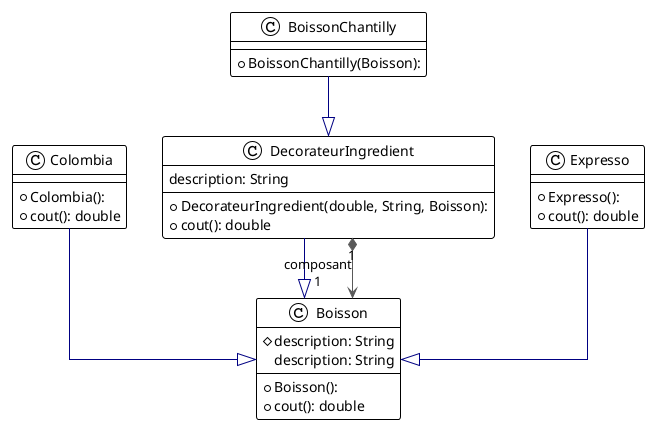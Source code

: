 @startuml

!theme plain
top to bottom direction
skinparam linetype ortho

class Boisson {
  + Boisson(): 
  # description: String
  + cout(): double
   description: String
}
class BoissonChantilly {
  + BoissonChantilly(Boisson): 
}
class Colombia {
  + Colombia(): 
  + cout(): double
}
class DecorateurIngredient {
  + DecorateurIngredient(double, String, Boisson): 
  + cout(): double
   description: String
}
class Expresso {
  + Expresso(): 
  + cout(): double
}

BoissonChantilly      -[#000082,plain]-^  DecorateurIngredient 
Colombia              -[#000082,plain]-^  Boisson              
DecorateurIngredient  -[#000082,plain]-^  Boisson              
DecorateurIngredient "1" *-[#595959,plain]-> "composant\n1" Boisson              
Expresso              -[#000082,plain]-^  Boisson              
@enduml
